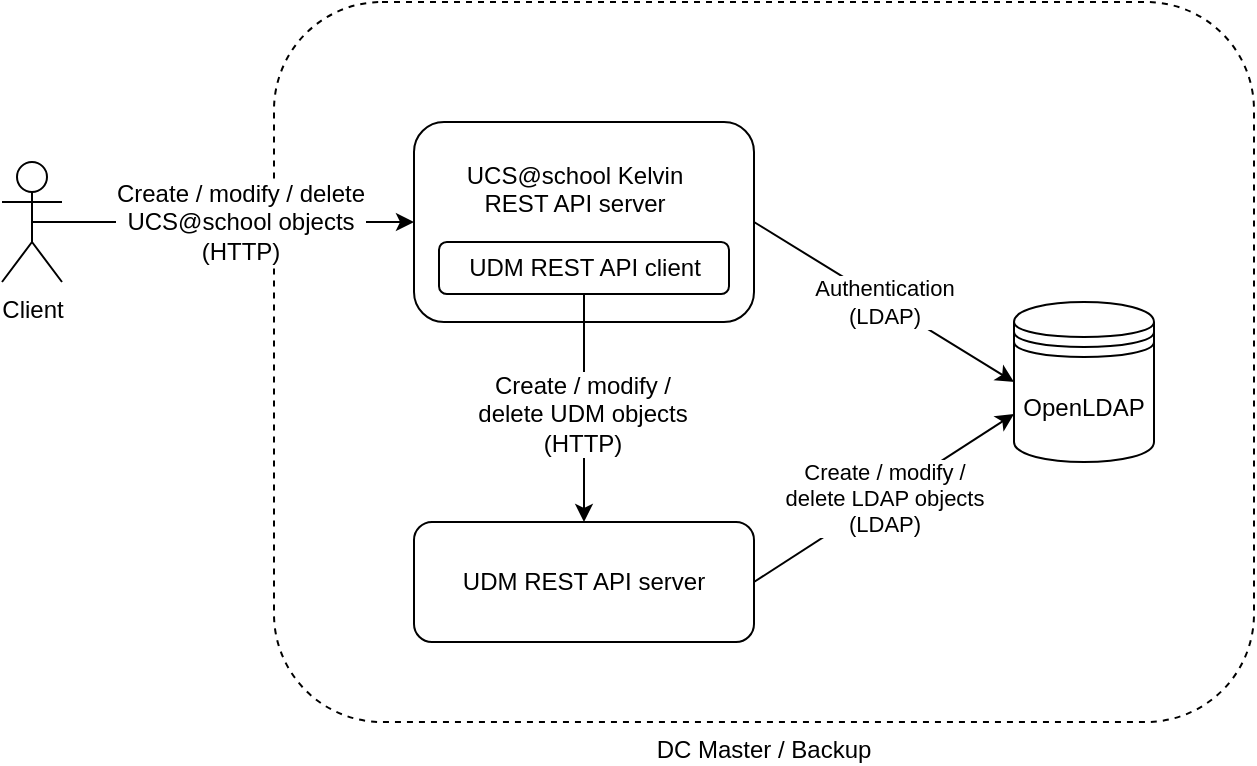 <mxfile version="11.1.4" type="device"><diagram id="sduH3QpQwQ-kedmhYgLL" name="Page-1"><mxGraphModel dx="1102" dy="1002" grid="1" gridSize="10" guides="1" tooltips="1" connect="1" arrows="1" fold="1" page="1" pageScale="1" pageWidth="850" pageHeight="1100" math="0" shadow="0"><root><mxCell id="0"/><mxCell id="1" parent="0"/><mxCell id="MKvb4nfGULj-NfEJ27tj-4" value="DC Master / Backup" style="shape=ext;rounded=1;html=1;whiteSpace=wrap;labelPosition=center;verticalLabelPosition=bottom;align=center;verticalAlign=top;dashed=1;" vertex="1" parent="1"><mxGeometry x="190" y="190" width="490" height="360" as="geometry"/></mxCell><mxCell id="MKvb4nfGULj-NfEJ27tj-1" value="&lt;font color=&quot;#000000&quot;&gt;Client&lt;/font&gt;" style="shape=umlActor;verticalLabelPosition=bottom;labelBackgroundColor=#ffffff;verticalAlign=top;html=1;outlineConnect=0;rounded=0;glass=0;comic=0;fillColor=none;gradientColor=none;fontColor=#006600;align=center;labelPosition=center;" vertex="1" parent="1"><mxGeometry x="54" y="270" width="30" height="60" as="geometry"/></mxCell><mxCell id="MKvb4nfGULj-NfEJ27tj-2" value="OpenLDAP" style="shape=datastore;whiteSpace=wrap;html=1;labelPosition=center;verticalLabelPosition=middle;align=center;verticalAlign=middle;" vertex="1" parent="1"><mxGeometry x="560" y="340" width="70" height="80" as="geometry"/></mxCell><mxCell id="MKvb4nfGULj-NfEJ27tj-5" value="UDM REST API server" style="shape=ext;rounded=1;html=1;whiteSpace=wrap;" vertex="1" parent="1"><mxGeometry x="260" y="450" width="170" height="60" as="geometry"/></mxCell><mxCell id="MKvb4nfGULj-NfEJ27tj-6" value="" style="endArrow=classic;html=1;exitX=0.5;exitY=0.5;exitDx=0;exitDy=0;exitPerimeter=0;entryX=0;entryY=0.5;entryDx=0;entryDy=0;" edge="1" parent="1" source="MKvb4nfGULj-NfEJ27tj-1" target="MKvb4nfGULj-NfEJ27tj-3"><mxGeometry width="50" height="50" relative="1" as="geometry"><mxPoint x="30" y="750" as="sourcePoint"/><mxPoint x="80" y="700" as="targetPoint"/></mxGeometry></mxCell><mxCell id="MKvb4nfGULj-NfEJ27tj-22" value="Create / modify / delete&lt;br&gt;UCS@school objects&lt;br&gt;(HTTP)" style="text;html=1;resizable=0;points=[];align=center;verticalAlign=middle;labelBackgroundColor=#ffffff;" vertex="1" connectable="0" parent="MKvb4nfGULj-NfEJ27tj-6"><mxGeometry x="-0.342" relative="1" as="geometry"><mxPoint x="41" as="offset"/></mxGeometry></mxCell><mxCell id="MKvb4nfGULj-NfEJ27tj-9" value="Authentication&lt;br&gt;(LDAP)" style="endArrow=classic;html=1;exitX=1;exitY=0.5;exitDx=0;exitDy=0;entryX=0;entryY=0.5;entryDx=0;entryDy=0;" edge="1" parent="1" source="MKvb4nfGULj-NfEJ27tj-3" target="MKvb4nfGULj-NfEJ27tj-2"><mxGeometry width="50" height="50" relative="1" as="geometry"><mxPoint x="440" y="330" as="sourcePoint"/><mxPoint x="490" y="280" as="targetPoint"/></mxGeometry></mxCell><mxCell id="MKvb4nfGULj-NfEJ27tj-10" value="Create / modify /&lt;br&gt;delete LDAP objects&lt;br&gt;(LDAP)" style="endArrow=classic;html=1;exitX=1;exitY=0.5;exitDx=0;exitDy=0;entryX=0;entryY=0.7;entryDx=0;entryDy=0;" edge="1" parent="1" source="MKvb4nfGULj-NfEJ27tj-5" target="MKvb4nfGULj-NfEJ27tj-2"><mxGeometry width="50" height="50" relative="1" as="geometry"><mxPoint x="420" y="310" as="sourcePoint"/><mxPoint x="535" y="395.5" as="targetPoint"/></mxGeometry></mxCell><mxCell id="MKvb4nfGULj-NfEJ27tj-3" value="" style="shape=ext;rounded=1;html=1;whiteSpace=wrap;" vertex="1" parent="1"><mxGeometry x="260" y="250" width="170" height="100" as="geometry"/></mxCell><mxCell id="MKvb4nfGULj-NfEJ27tj-16" value="UDM REST API client" style="shape=ext;rounded=1;html=1;whiteSpace=wrap;labelPosition=center;verticalLabelPosition=middle;align=center;verticalAlign=middle;" vertex="1" parent="1"><mxGeometry x="272.5" y="310" width="145" height="26" as="geometry"/></mxCell><mxCell id="MKvb4nfGULj-NfEJ27tj-12" value="" style="endArrow=classic;html=1;entryX=0.5;entryY=0;entryDx=0;entryDy=0;exitX=0.5;exitY=1;exitDx=0;exitDy=0;" edge="1" parent="1" source="MKvb4nfGULj-NfEJ27tj-16" target="MKvb4nfGULj-NfEJ27tj-5"><mxGeometry width="50" height="50" relative="1" as="geometry"><mxPoint x="310" y="410" as="sourcePoint"/><mxPoint x="360" y="360" as="targetPoint"/></mxGeometry></mxCell><mxCell id="MKvb4nfGULj-NfEJ27tj-19" value="Create / modify /&lt;br&gt;delete UDM objects&lt;br&gt;(HTTP)" style="text;html=1;resizable=0;points=[];align=center;verticalAlign=middle;labelBackgroundColor=#ffffff;labelBorderColor=none;" vertex="1" connectable="0" parent="MKvb4nfGULj-NfEJ27tj-12"><mxGeometry x="0.139" y="-1" relative="1" as="geometry"><mxPoint y="-5" as="offset"/></mxGeometry></mxCell><mxCell id="MKvb4nfGULj-NfEJ27tj-18" value="UCS@school Kelvin&lt;br&gt;REST API server" style="text;html=1;align=center;" vertex="1" parent="1"><mxGeometry x="280" y="263" width="120" height="40" as="geometry"/></mxCell></root></mxGraphModel></diagram></mxfile>
